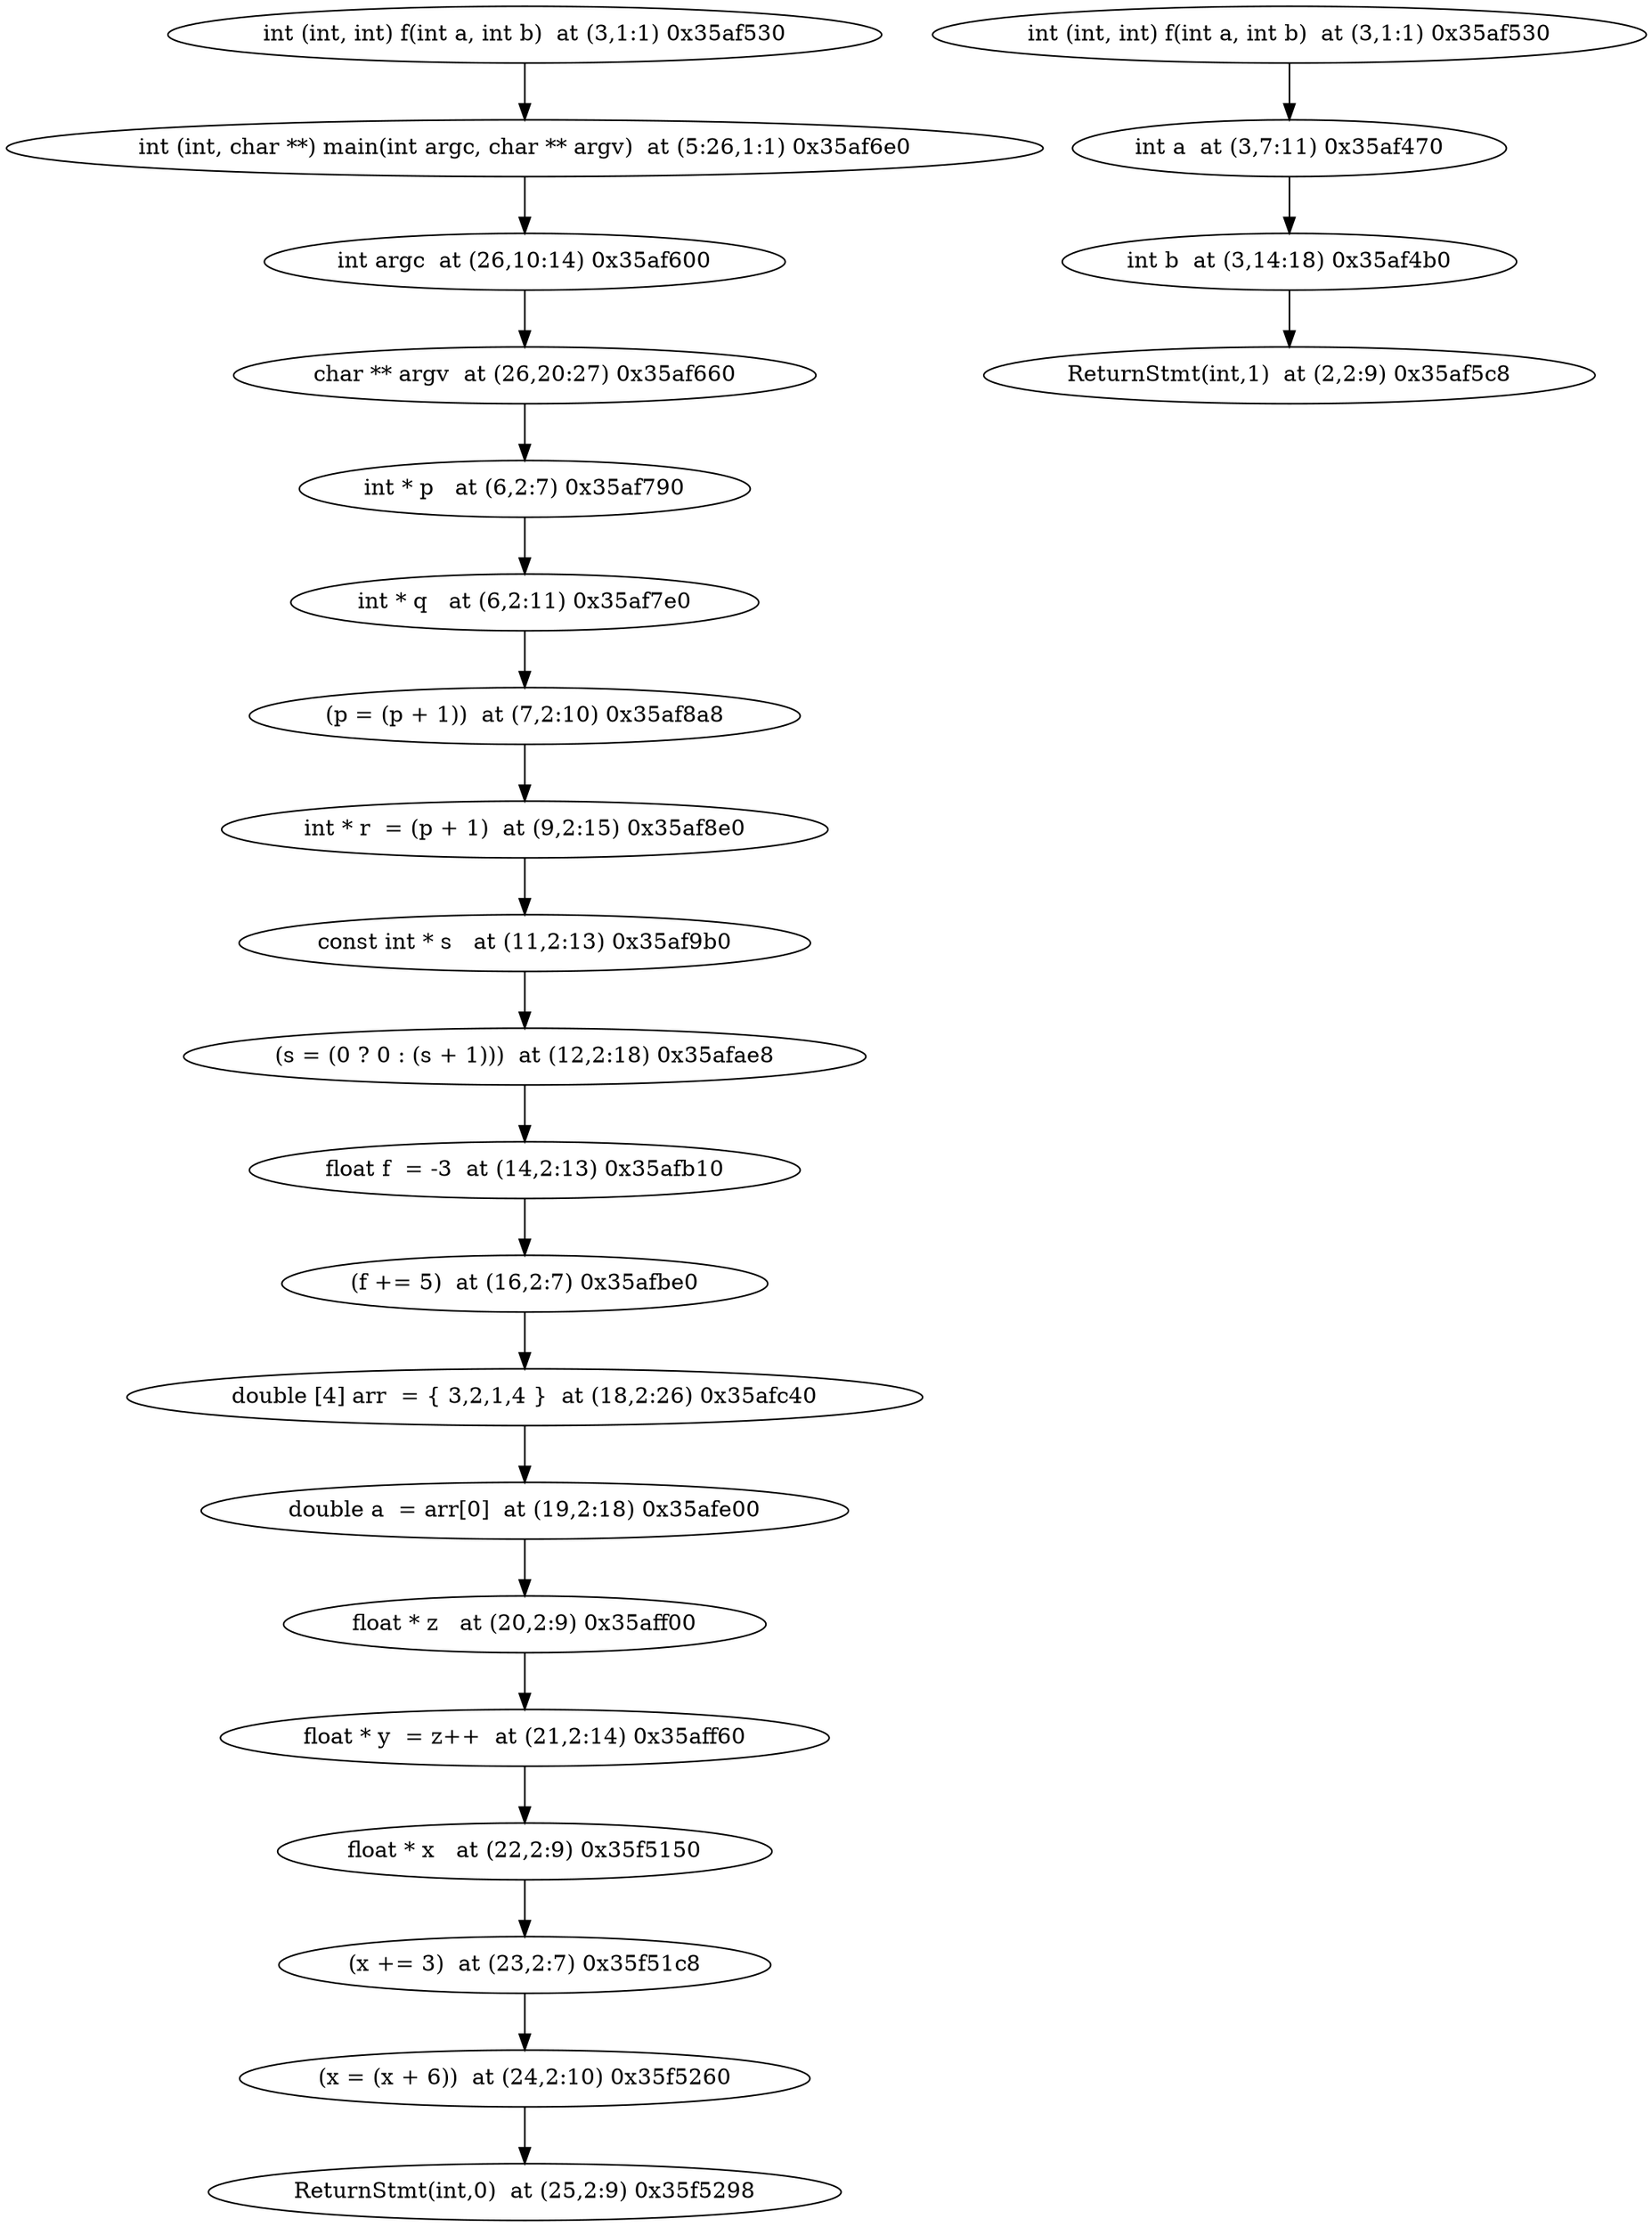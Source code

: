 digraph {
{main0x35af530 [label="int (int, int) f(int a, int b)  at (3,1:1) 0x35af530"]} -> {main0x35af6e0 [label="int (int, char **) main(int argc, char ** argv)  at (5:26,1:1) 0x35af6e0"]}
{main0x35af6e0 [label="int (int, char **) main(int argc, char ** argv)  at (5:26,1:1) 0x35af6e0"]} -> {main0x35af600 [label="int argc  at (26,10:14) 0x35af600"]}
{main0x35af600 [label="int argc  at (26,10:14) 0x35af600"]} -> {main0x35af660 [label="char ** argv  at (26,20:27) 0x35af660"]}
{main0x35af660 [label="char ** argv  at (26,20:27) 0x35af660"]} -> {main0x35af790 [label="int * p   at (6,2:7) 0x35af790"]}
{main0x35af790 [label="int * p   at (6,2:7) 0x35af790"]} -> {main0x35af7e0 [label="int * q   at (6,2:11) 0x35af7e0"]}
{main0x35af7e0 [label="int * q   at (6,2:11) 0x35af7e0"]} -> {main0x35af8a8 [label="(p = (p + 1))  at (7,2:10) 0x35af8a8"]}
{main0x35af8a8 [label="(p = (p + 1))  at (7,2:10) 0x35af8a8"]} -> {main0x35af8e0 [label="int * r  = (p + 1)  at (9,2:15) 0x35af8e0"]}
{main0x35af8e0 [label="int * r  = (p + 1)  at (9,2:15) 0x35af8e0"]} -> {main0x35af9b0 [label="const int * s   at (11,2:13) 0x35af9b0"]}
{main0x35af9b0 [label="const int * s   at (11,2:13) 0x35af9b0"]} -> {main0x35afae8 [label="(s = (0 ? 0 : (s + 1)))  at (12,2:18) 0x35afae8"]}
{main0x35afae8 [label="(s = (0 ? 0 : (s + 1)))  at (12,2:18) 0x35afae8"]} -> {main0x35afb10 [label="float f  = -3  at (14,2:13) 0x35afb10"]}
{main0x35afb10 [label="float f  = -3  at (14,2:13) 0x35afb10"]} -> {main0x35afbe0 [label="(f += 5)  at (16,2:7) 0x35afbe0"]}
{main0x35afbe0 [label="(f += 5)  at (16,2:7) 0x35afbe0"]} -> {main0x35afc40 [label="double [4] arr  = { 3,2,1,4 }  at (18,2:26) 0x35afc40"]}
{main0x35afc40 [label="double [4] arr  = { 3,2,1,4 }  at (18,2:26) 0x35afc40"]} -> {main0x35afe00 [label="double a  = arr[0]  at (19,2:18) 0x35afe00"]}
{main0x35afe00 [label="double a  = arr[0]  at (19,2:18) 0x35afe00"]} -> {main0x35aff00 [label="float * z   at (20,2:9) 0x35aff00"]}
{main0x35aff00 [label="float * z   at (20,2:9) 0x35aff00"]} -> {main0x35aff60 [label="float * y  = z++  at (21,2:14) 0x35aff60"]}
{main0x35aff60 [label="float * y  = z++  at (21,2:14) 0x35aff60"]} -> {main0x35f5150 [label="float * x   at (22,2:9) 0x35f5150"]}
{main0x35f5150 [label="float * x   at (22,2:9) 0x35f5150"]} -> {main0x35f51c8 [label="(x += 3)  at (23,2:7) 0x35f51c8"]}
{main0x35f51c8 [label="(x += 3)  at (23,2:7) 0x35f51c8"]} -> {main0x35f5260 [label="(x = (x + 6))  at (24,2:10) 0x35f5260"]}
{main0x35f5260 [label="(x = (x + 6))  at (24,2:10) 0x35f5260"]} -> {main0x35f5298 [label="ReturnStmt(int,0)  at (25,2:9) 0x35f5298"]}
{main0x35f5298 [label="ReturnStmt(int,0)  at (25,2:9) 0x35f5298"]}
{f0x35af530 [label="int (int, int) f(int a, int b)  at (3,1:1) 0x35af530"]} -> {f0x35af470 [label="int a  at (3,7:11) 0x35af470"]}
{f0x35af470 [label="int a  at (3,7:11) 0x35af470"]} -> {f0x35af4b0 [label="int b  at (3,14:18) 0x35af4b0"]}
{f0x35af4b0 [label="int b  at (3,14:18) 0x35af4b0"]} -> {f0x35af5c8 [label="ReturnStmt(int,1)  at (2,2:9) 0x35af5c8"]}
{f0x35af5c8 [label="ReturnStmt(int,1)  at (2,2:9) 0x35af5c8"]}
}